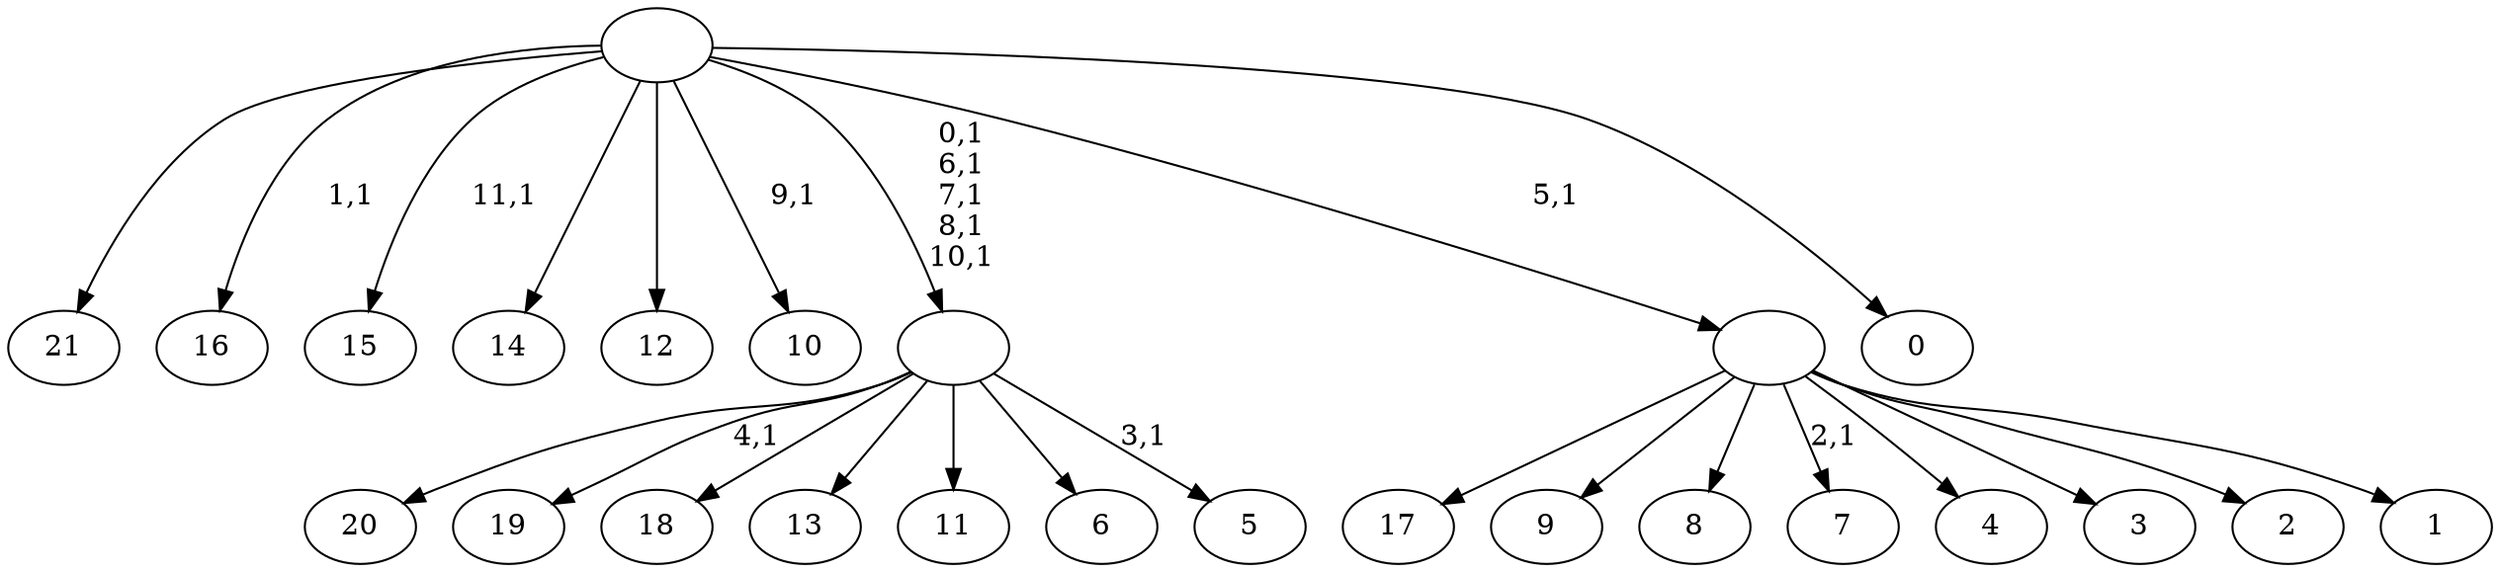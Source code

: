 digraph T {
	34 [label="21"]
	33 [label="20"]
	32 [label="19"]
	30 [label="18"]
	29 [label="17"]
	28 [label="16"]
	26 [label="15"]
	24 [label="14"]
	23 [label="13"]
	22 [label="12"]
	21 [label="11"]
	20 [label="10"]
	18 [label="9"]
	17 [label="8"]
	16 [label="7"]
	14 [label="6"]
	13 [label="5"]
	11 [label=""]
	6 [label="4"]
	5 [label="3"]
	4 [label="2"]
	3 [label="1"]
	2 [label=""]
	1 [label="0"]
	0 [label=""]
	11 -> 13 [label="3,1"]
	11 -> 32 [label="4,1"]
	11 -> 33 [label=""]
	11 -> 30 [label=""]
	11 -> 23 [label=""]
	11 -> 21 [label=""]
	11 -> 14 [label=""]
	2 -> 16 [label="2,1"]
	2 -> 29 [label=""]
	2 -> 18 [label=""]
	2 -> 17 [label=""]
	2 -> 6 [label=""]
	2 -> 5 [label=""]
	2 -> 4 [label=""]
	2 -> 3 [label=""]
	0 -> 11 [label="0,1\n6,1\n7,1\n8,1\n10,1"]
	0 -> 20 [label="9,1"]
	0 -> 26 [label="11,1"]
	0 -> 28 [label="1,1"]
	0 -> 34 [label=""]
	0 -> 24 [label=""]
	0 -> 22 [label=""]
	0 -> 2 [label="5,1"]
	0 -> 1 [label=""]
}
